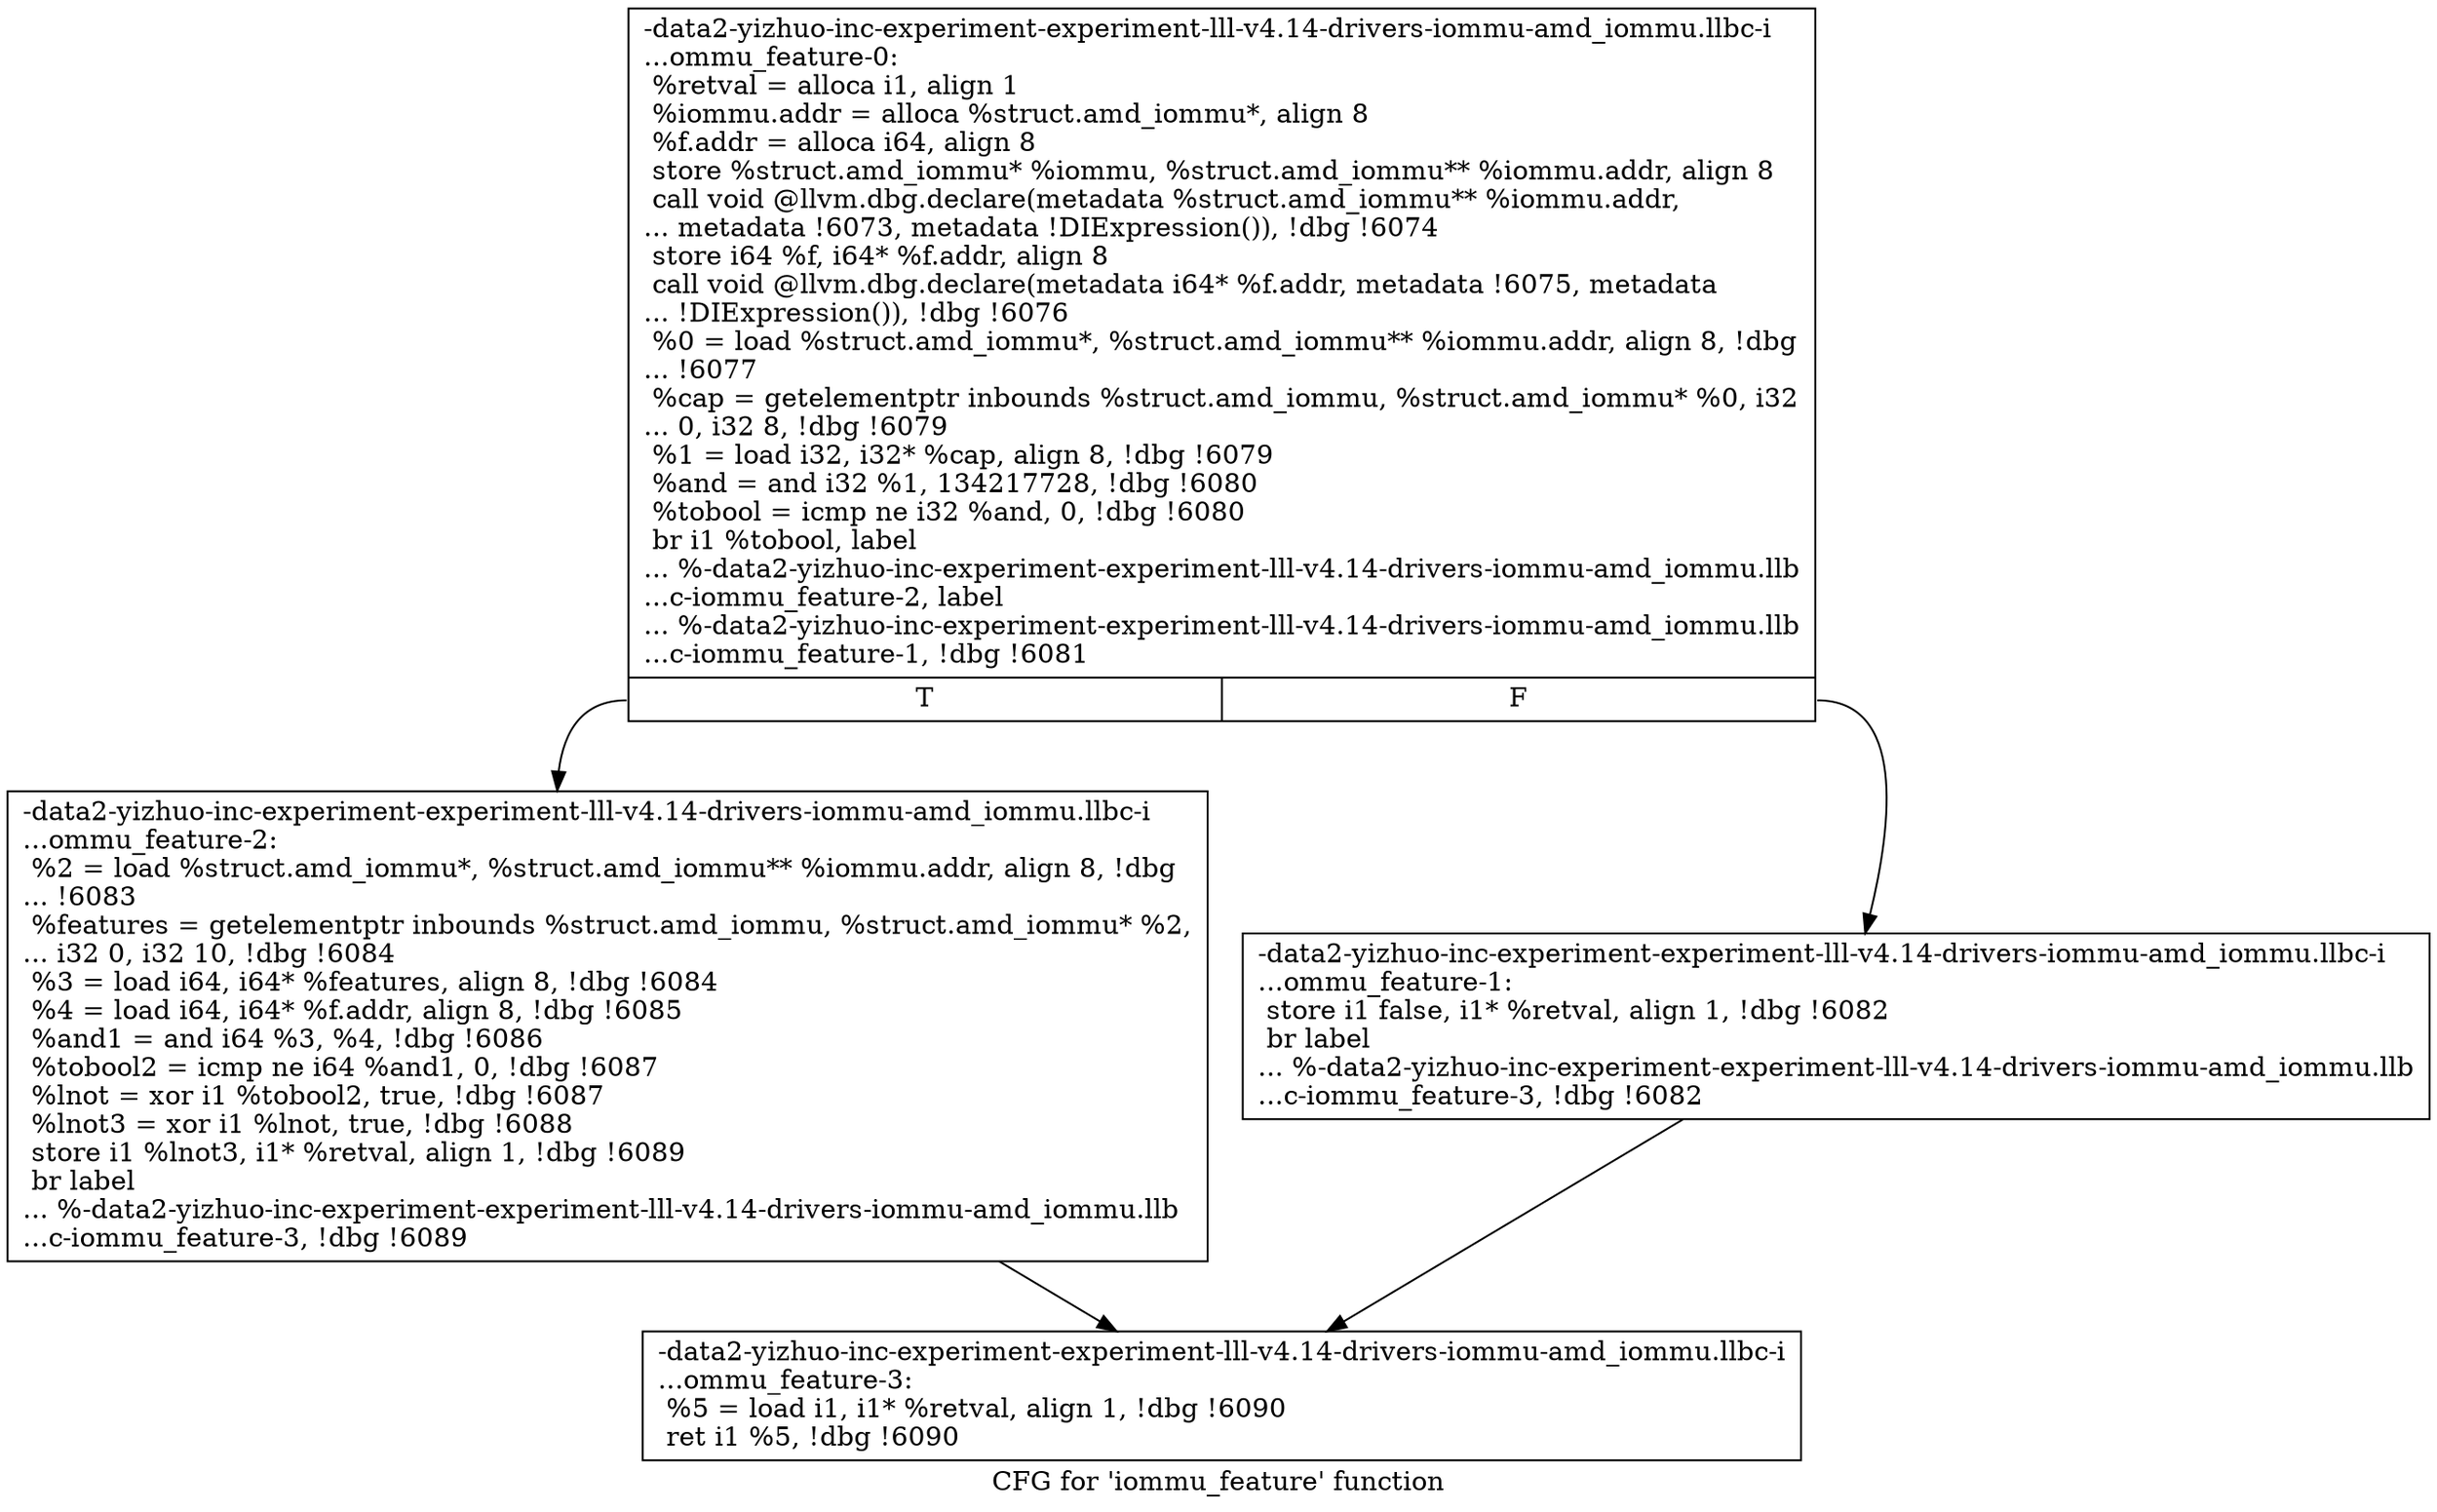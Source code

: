 digraph "CFG for 'iommu_feature' function" {
	label="CFG for 'iommu_feature' function";

	Node0x561b9464bbf0 [shape=record,label="{-data2-yizhuo-inc-experiment-experiment-lll-v4.14-drivers-iommu-amd_iommu.llbc-i\l...ommu_feature-0:\l  %retval = alloca i1, align 1\l  %iommu.addr = alloca %struct.amd_iommu*, align 8\l  %f.addr = alloca i64, align 8\l  store %struct.amd_iommu* %iommu, %struct.amd_iommu** %iommu.addr, align 8\l  call void @llvm.dbg.declare(metadata %struct.amd_iommu** %iommu.addr,\l... metadata !6073, metadata !DIExpression()), !dbg !6074\l  store i64 %f, i64* %f.addr, align 8\l  call void @llvm.dbg.declare(metadata i64* %f.addr, metadata !6075, metadata\l... !DIExpression()), !dbg !6076\l  %0 = load %struct.amd_iommu*, %struct.amd_iommu** %iommu.addr, align 8, !dbg\l... !6077\l  %cap = getelementptr inbounds %struct.amd_iommu, %struct.amd_iommu* %0, i32\l... 0, i32 8, !dbg !6079\l  %1 = load i32, i32* %cap, align 8, !dbg !6079\l  %and = and i32 %1, 134217728, !dbg !6080\l  %tobool = icmp ne i32 %and, 0, !dbg !6080\l  br i1 %tobool, label\l... %-data2-yizhuo-inc-experiment-experiment-lll-v4.14-drivers-iommu-amd_iommu.llb\l...c-iommu_feature-2, label\l... %-data2-yizhuo-inc-experiment-experiment-lll-v4.14-drivers-iommu-amd_iommu.llb\l...c-iommu_feature-1, !dbg !6081\l|{<s0>T|<s1>F}}"];
	Node0x561b9464bbf0:s0 -> Node0x561b9464cd10;
	Node0x561b9464bbf0:s1 -> Node0x561b9464ccc0;
	Node0x561b9464ccc0 [shape=record,label="{-data2-yizhuo-inc-experiment-experiment-lll-v4.14-drivers-iommu-amd_iommu.llbc-i\l...ommu_feature-1: \l  store i1 false, i1* %retval, align 1, !dbg !6082\l  br label\l... %-data2-yizhuo-inc-experiment-experiment-lll-v4.14-drivers-iommu-amd_iommu.llb\l...c-iommu_feature-3, !dbg !6082\l}"];
	Node0x561b9464ccc0 -> Node0x561b9464cd60;
	Node0x561b9464cd10 [shape=record,label="{-data2-yizhuo-inc-experiment-experiment-lll-v4.14-drivers-iommu-amd_iommu.llbc-i\l...ommu_feature-2: \l  %2 = load %struct.amd_iommu*, %struct.amd_iommu** %iommu.addr, align 8, !dbg\l... !6083\l  %features = getelementptr inbounds %struct.amd_iommu, %struct.amd_iommu* %2,\l... i32 0, i32 10, !dbg !6084\l  %3 = load i64, i64* %features, align 8, !dbg !6084\l  %4 = load i64, i64* %f.addr, align 8, !dbg !6085\l  %and1 = and i64 %3, %4, !dbg !6086\l  %tobool2 = icmp ne i64 %and1, 0, !dbg !6087\l  %lnot = xor i1 %tobool2, true, !dbg !6087\l  %lnot3 = xor i1 %lnot, true, !dbg !6088\l  store i1 %lnot3, i1* %retval, align 1, !dbg !6089\l  br label\l... %-data2-yizhuo-inc-experiment-experiment-lll-v4.14-drivers-iommu-amd_iommu.llb\l...c-iommu_feature-3, !dbg !6089\l}"];
	Node0x561b9464cd10 -> Node0x561b9464cd60;
	Node0x561b9464cd60 [shape=record,label="{-data2-yizhuo-inc-experiment-experiment-lll-v4.14-drivers-iommu-amd_iommu.llbc-i\l...ommu_feature-3: \l  %5 = load i1, i1* %retval, align 1, !dbg !6090\l  ret i1 %5, !dbg !6090\l}"];
}
